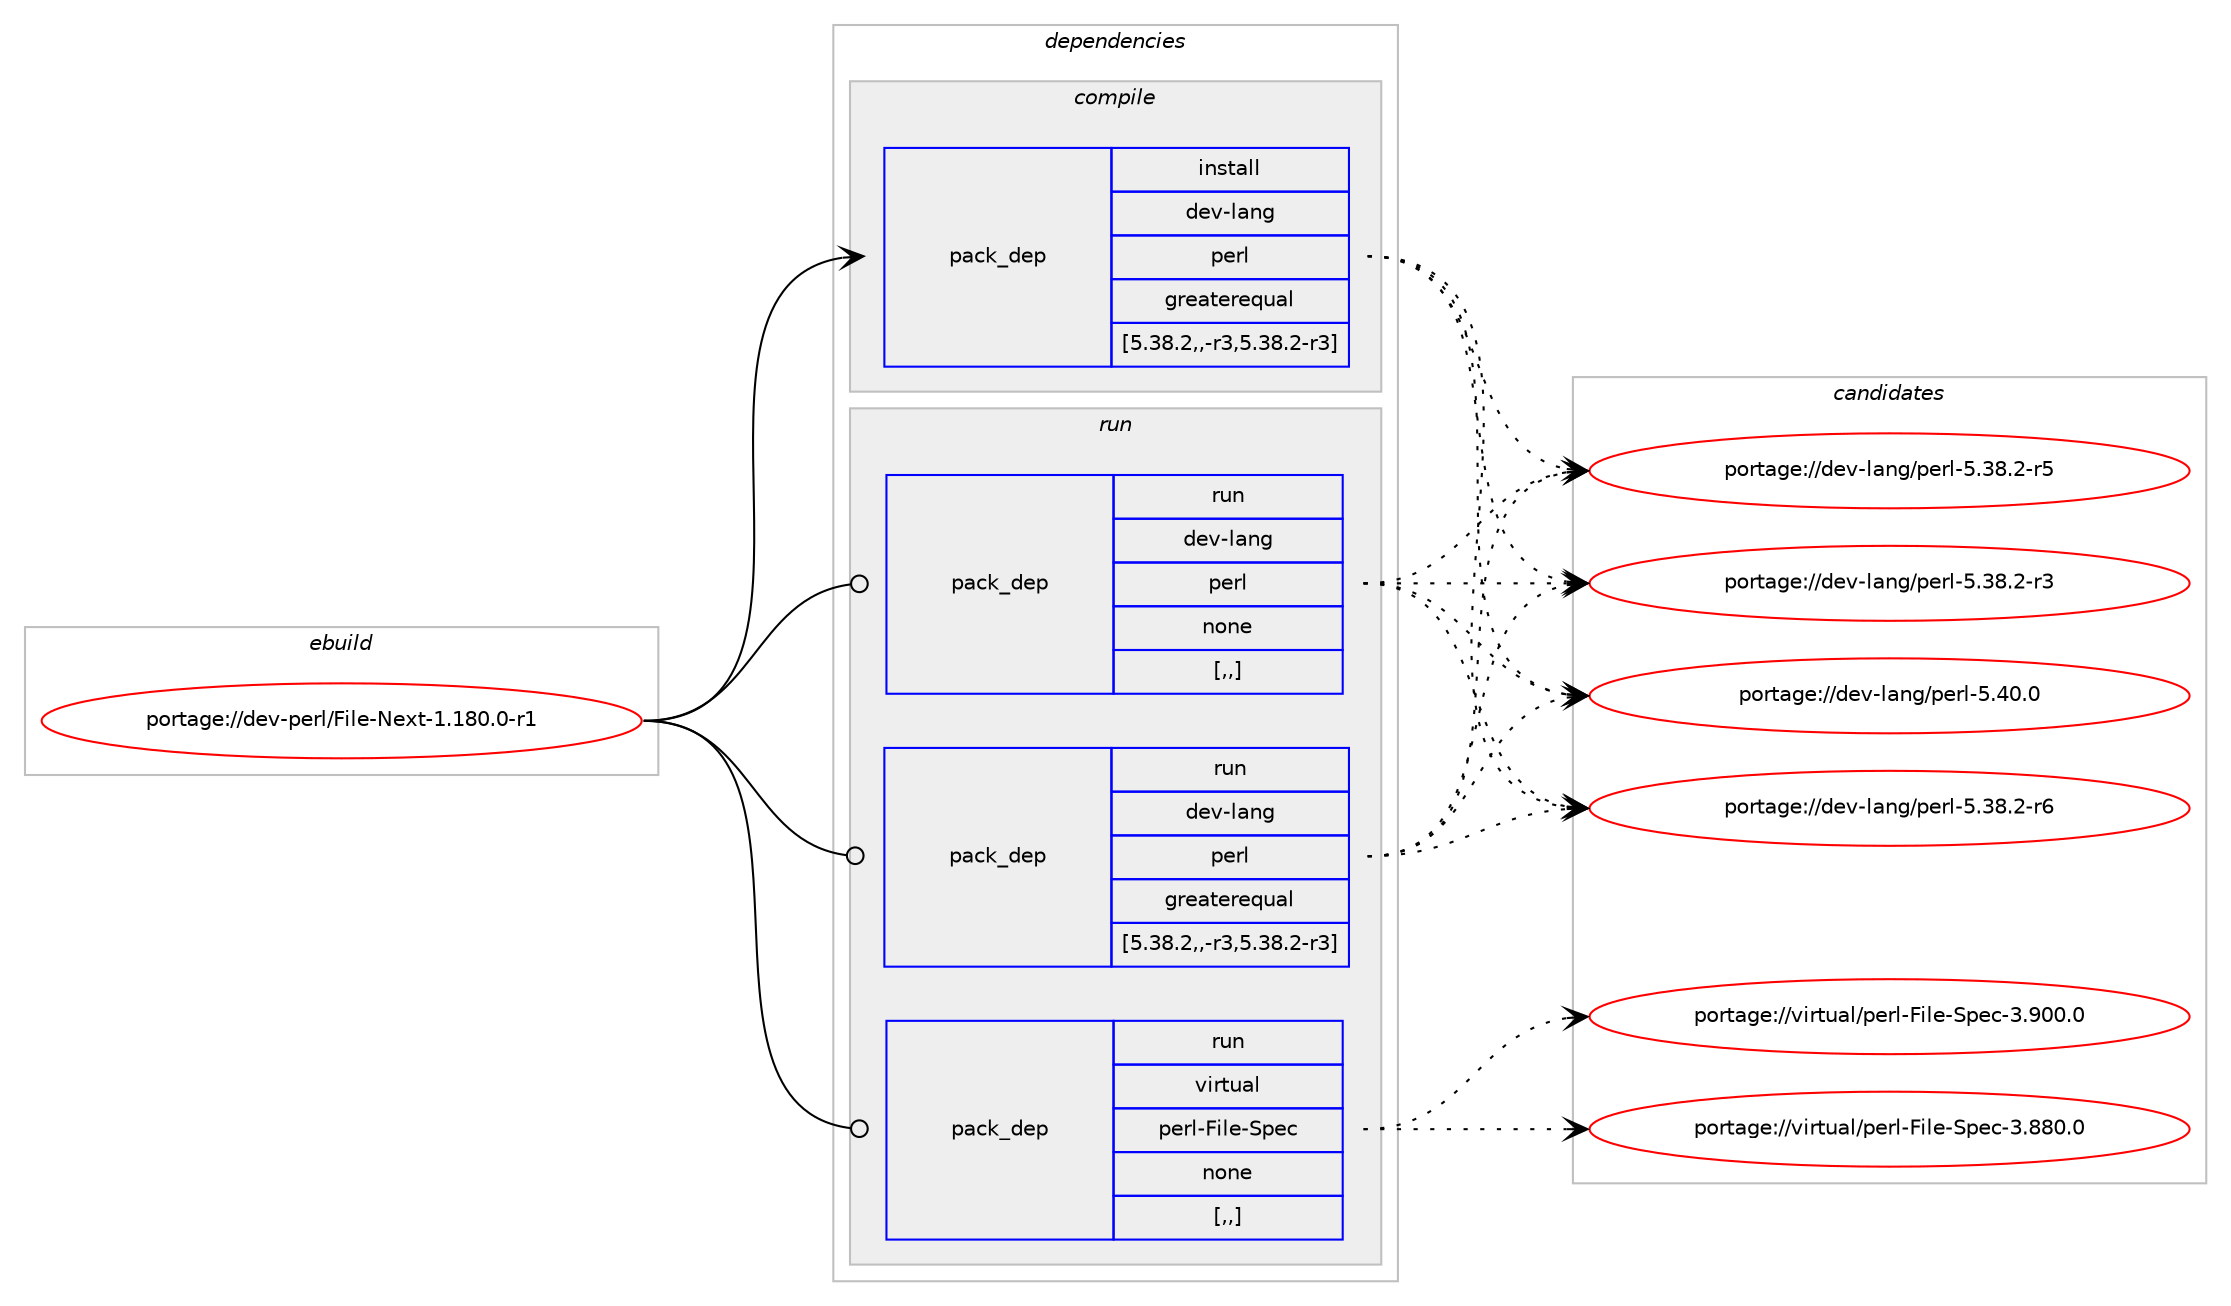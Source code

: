 digraph prolog {

# *************
# Graph options
# *************

newrank=true;
concentrate=true;
compound=true;
graph [rankdir=LR,fontname=Helvetica,fontsize=10,ranksep=1.5];#, ranksep=2.5, nodesep=0.2];
edge  [arrowhead=vee];
node  [fontname=Helvetica,fontsize=10];

# **********
# The ebuild
# **********

subgraph cluster_leftcol {
color=gray;
label=<<i>ebuild</i>>;
id [label="portage://dev-perl/File-Next-1.180.0-r1", color=red, width=4, href="../dev-perl/File-Next-1.180.0-r1.svg"];
}

# ****************
# The dependencies
# ****************

subgraph cluster_midcol {
color=gray;
label=<<i>dependencies</i>>;
subgraph cluster_compile {
fillcolor="#eeeeee";
style=filled;
label=<<i>compile</i>>;
subgraph pack459698 {
dependency624590 [label=<<TABLE BORDER="0" CELLBORDER="1" CELLSPACING="0" CELLPADDING="4" WIDTH="220"><TR><TD ROWSPAN="6" CELLPADDING="30">pack_dep</TD></TR><TR><TD WIDTH="110">install</TD></TR><TR><TD>dev-lang</TD></TR><TR><TD>perl</TD></TR><TR><TD>greaterequal</TD></TR><TR><TD>[5.38.2,,-r3,5.38.2-r3]</TD></TR></TABLE>>, shape=none, color=blue];
}
id:e -> dependency624590:w [weight=20,style="solid",arrowhead="vee"];
}
subgraph cluster_compileandrun {
fillcolor="#eeeeee";
style=filled;
label=<<i>compile and run</i>>;
}
subgraph cluster_run {
fillcolor="#eeeeee";
style=filled;
label=<<i>run</i>>;
subgraph pack459699 {
dependency624591 [label=<<TABLE BORDER="0" CELLBORDER="1" CELLSPACING="0" CELLPADDING="4" WIDTH="220"><TR><TD ROWSPAN="6" CELLPADDING="30">pack_dep</TD></TR><TR><TD WIDTH="110">run</TD></TR><TR><TD>dev-lang</TD></TR><TR><TD>perl</TD></TR><TR><TD>greaterequal</TD></TR><TR><TD>[5.38.2,,-r3,5.38.2-r3]</TD></TR></TABLE>>, shape=none, color=blue];
}
id:e -> dependency624591:w [weight=20,style="solid",arrowhead="odot"];
subgraph pack459700 {
dependency624592 [label=<<TABLE BORDER="0" CELLBORDER="1" CELLSPACING="0" CELLPADDING="4" WIDTH="220"><TR><TD ROWSPAN="6" CELLPADDING="30">pack_dep</TD></TR><TR><TD WIDTH="110">run</TD></TR><TR><TD>dev-lang</TD></TR><TR><TD>perl</TD></TR><TR><TD>none</TD></TR><TR><TD>[,,]</TD></TR></TABLE>>, shape=none, color=blue];
}
id:e -> dependency624592:w [weight=20,style="solid",arrowhead="odot"];
subgraph pack459701 {
dependency624593 [label=<<TABLE BORDER="0" CELLBORDER="1" CELLSPACING="0" CELLPADDING="4" WIDTH="220"><TR><TD ROWSPAN="6" CELLPADDING="30">pack_dep</TD></TR><TR><TD WIDTH="110">run</TD></TR><TR><TD>virtual</TD></TR><TR><TD>perl-File-Spec</TD></TR><TR><TD>none</TD></TR><TR><TD>[,,]</TD></TR></TABLE>>, shape=none, color=blue];
}
id:e -> dependency624593:w [weight=20,style="solid",arrowhead="odot"];
}
}

# **************
# The candidates
# **************

subgraph cluster_choices {
rank=same;
color=gray;
label=<<i>candidates</i>>;

subgraph choice459698 {
color=black;
nodesep=1;
choice10010111845108971101034711210111410845534652484648 [label="portage://dev-lang/perl-5.40.0", color=red, width=4,href="../dev-lang/perl-5.40.0.svg"];
choice100101118451089711010347112101114108455346515646504511454 [label="portage://dev-lang/perl-5.38.2-r6", color=red, width=4,href="../dev-lang/perl-5.38.2-r6.svg"];
choice100101118451089711010347112101114108455346515646504511453 [label="portage://dev-lang/perl-5.38.2-r5", color=red, width=4,href="../dev-lang/perl-5.38.2-r5.svg"];
choice100101118451089711010347112101114108455346515646504511451 [label="portage://dev-lang/perl-5.38.2-r3", color=red, width=4,href="../dev-lang/perl-5.38.2-r3.svg"];
dependency624590:e -> choice10010111845108971101034711210111410845534652484648:w [style=dotted,weight="100"];
dependency624590:e -> choice100101118451089711010347112101114108455346515646504511454:w [style=dotted,weight="100"];
dependency624590:e -> choice100101118451089711010347112101114108455346515646504511453:w [style=dotted,weight="100"];
dependency624590:e -> choice100101118451089711010347112101114108455346515646504511451:w [style=dotted,weight="100"];
}
subgraph choice459699 {
color=black;
nodesep=1;
choice10010111845108971101034711210111410845534652484648 [label="portage://dev-lang/perl-5.40.0", color=red, width=4,href="../dev-lang/perl-5.40.0.svg"];
choice100101118451089711010347112101114108455346515646504511454 [label="portage://dev-lang/perl-5.38.2-r6", color=red, width=4,href="../dev-lang/perl-5.38.2-r6.svg"];
choice100101118451089711010347112101114108455346515646504511453 [label="portage://dev-lang/perl-5.38.2-r5", color=red, width=4,href="../dev-lang/perl-5.38.2-r5.svg"];
choice100101118451089711010347112101114108455346515646504511451 [label="portage://dev-lang/perl-5.38.2-r3", color=red, width=4,href="../dev-lang/perl-5.38.2-r3.svg"];
dependency624591:e -> choice10010111845108971101034711210111410845534652484648:w [style=dotted,weight="100"];
dependency624591:e -> choice100101118451089711010347112101114108455346515646504511454:w [style=dotted,weight="100"];
dependency624591:e -> choice100101118451089711010347112101114108455346515646504511453:w [style=dotted,weight="100"];
dependency624591:e -> choice100101118451089711010347112101114108455346515646504511451:w [style=dotted,weight="100"];
}
subgraph choice459700 {
color=black;
nodesep=1;
choice10010111845108971101034711210111410845534652484648 [label="portage://dev-lang/perl-5.40.0", color=red, width=4,href="../dev-lang/perl-5.40.0.svg"];
choice100101118451089711010347112101114108455346515646504511454 [label="portage://dev-lang/perl-5.38.2-r6", color=red, width=4,href="../dev-lang/perl-5.38.2-r6.svg"];
choice100101118451089711010347112101114108455346515646504511453 [label="portage://dev-lang/perl-5.38.2-r5", color=red, width=4,href="../dev-lang/perl-5.38.2-r5.svg"];
choice100101118451089711010347112101114108455346515646504511451 [label="portage://dev-lang/perl-5.38.2-r3", color=red, width=4,href="../dev-lang/perl-5.38.2-r3.svg"];
dependency624592:e -> choice10010111845108971101034711210111410845534652484648:w [style=dotted,weight="100"];
dependency624592:e -> choice100101118451089711010347112101114108455346515646504511454:w [style=dotted,weight="100"];
dependency624592:e -> choice100101118451089711010347112101114108455346515646504511453:w [style=dotted,weight="100"];
dependency624592:e -> choice100101118451089711010347112101114108455346515646504511451:w [style=dotted,weight="100"];
}
subgraph choice459701 {
color=black;
nodesep=1;
choice118105114116117971084711210111410845701051081014583112101994551465748484648 [label="portage://virtual/perl-File-Spec-3.900.0", color=red, width=4,href="../virtual/perl-File-Spec-3.900.0.svg"];
choice118105114116117971084711210111410845701051081014583112101994551465656484648 [label="portage://virtual/perl-File-Spec-3.880.0", color=red, width=4,href="../virtual/perl-File-Spec-3.880.0.svg"];
dependency624593:e -> choice118105114116117971084711210111410845701051081014583112101994551465748484648:w [style=dotted,weight="100"];
dependency624593:e -> choice118105114116117971084711210111410845701051081014583112101994551465656484648:w [style=dotted,weight="100"];
}
}

}
